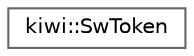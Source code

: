 digraph "Graphical Class Hierarchy"
{
 // LATEX_PDF_SIZE
  bgcolor="transparent";
  edge [fontname=Helvetica,fontsize=10,labelfontname=Helvetica,labelfontsize=10];
  node [fontname=Helvetica,fontsize=10,shape=box,height=0.2,width=0.4];
  rankdir="LR";
  Node0 [id="Node000000",label="kiwi::SwToken",height=0.2,width=0.4,color="grey40", fillcolor="white", style="filled",URL="$structkiwi_1_1SwToken.html",tooltip=" "];
}
